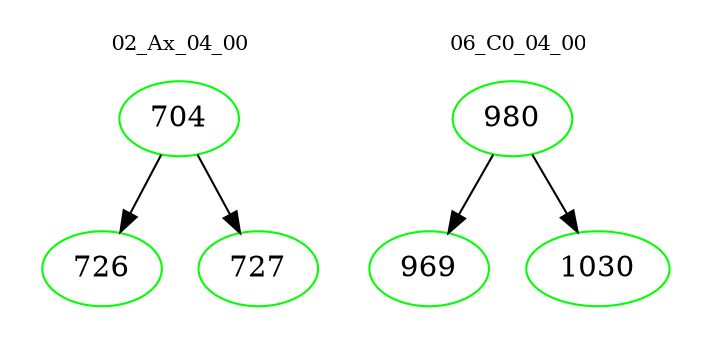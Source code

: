 digraph{
subgraph cluster_0 {
color = white
label = "02_Ax_04_00";
fontsize=10;
T0_704 [label="704", color="green"]
T0_704 -> T0_726 [color="black"]
T0_726 [label="726", color="green"]
T0_704 -> T0_727 [color="black"]
T0_727 [label="727", color="green"]
}
subgraph cluster_1 {
color = white
label = "06_C0_04_00";
fontsize=10;
T1_980 [label="980", color="green"]
T1_980 -> T1_969 [color="black"]
T1_969 [label="969", color="green"]
T1_980 -> T1_1030 [color="black"]
T1_1030 [label="1030", color="green"]
}
}
